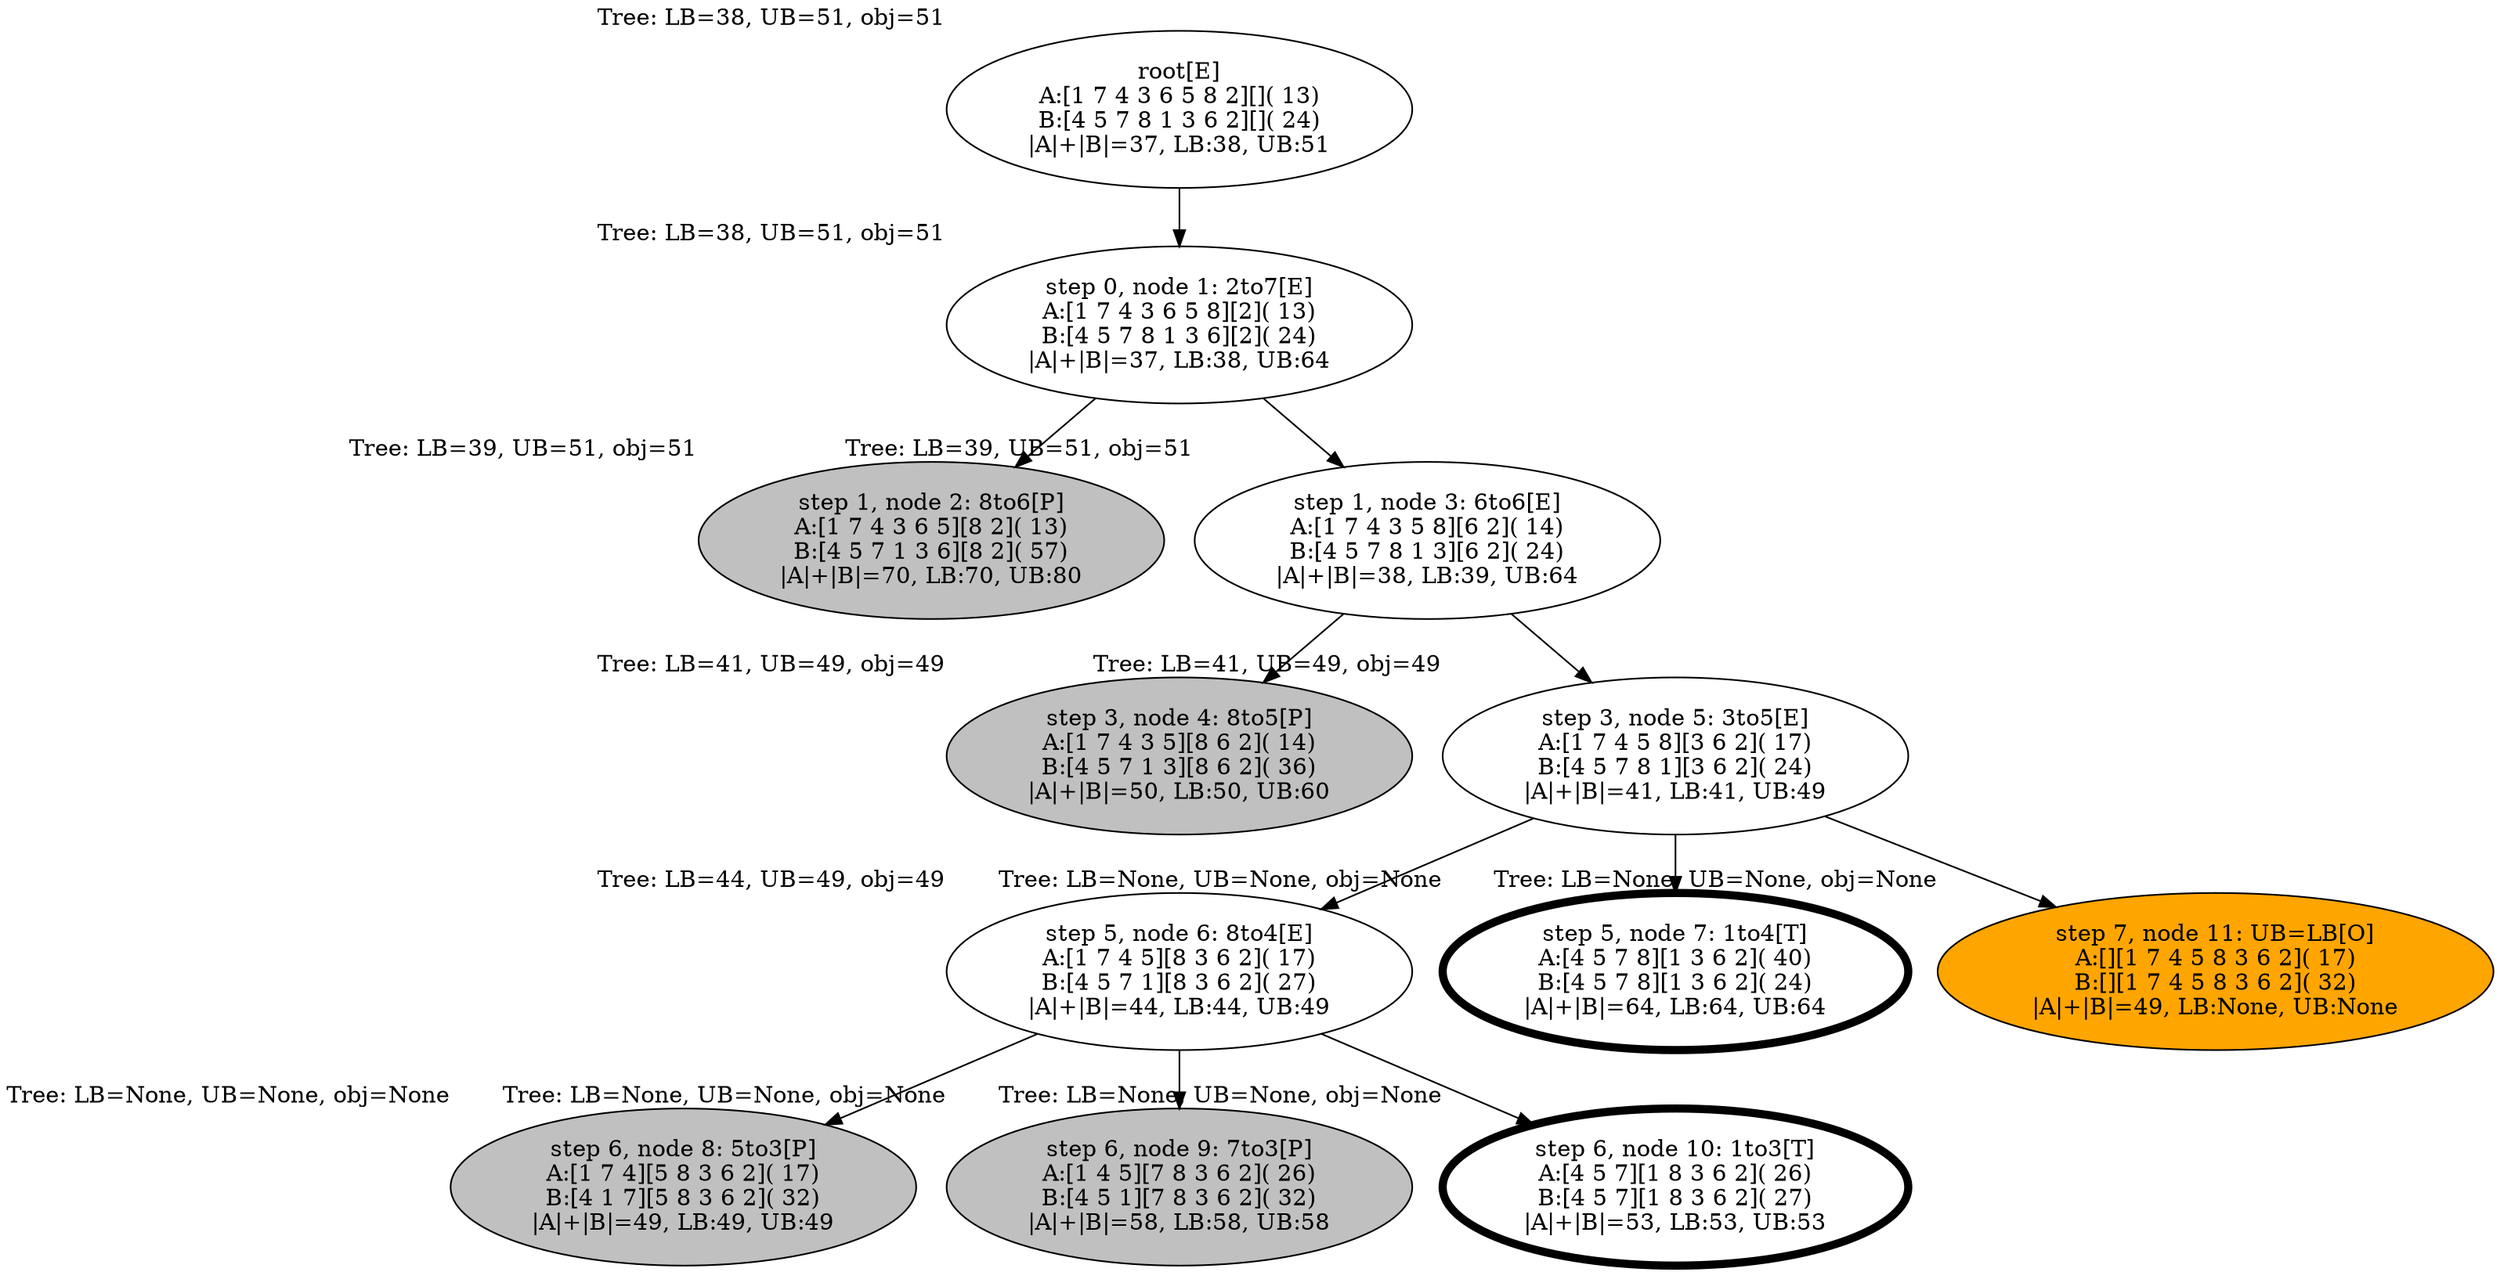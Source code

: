 digraph tree {
    "root[E]
A:[1 7 4 3 6 5 8 2][]( 13)
B:[4 5 7 8 1 3 6 2][]( 24)
|A|+|B|=37, LB:38, UB:51" [xlabel="Tree: LB=38, UB=51, obj=51",];
    "step 0, node 1: 2to7[E]
A:[1 7 4 3 6 5 8][2]( 13)
B:[4 5 7 8 1 3 6][2]( 24)
|A|+|B|=37, LB:38, UB:64" [xlabel="Tree: LB=38, UB=51, obj=51",];
    "step 1, node 2: 8to6[P]
A:[1 7 4 3 6 5][8 2]( 13)
B:[4 5 7 1 3 6][8 2]( 57)
|A|+|B|=70, LB:70, UB:80" [xlabel="Tree: LB=39, UB=51, obj=51",fillcolor=grey, style=filled];
    "step 1, node 3: 6to6[E]
A:[1 7 4 3 5 8][6 2]( 14)
B:[4 5 7 8 1 3][6 2]( 24)
|A|+|B|=38, LB:39, UB:64" [xlabel="Tree: LB=39, UB=51, obj=51",];
    "step 3, node 4: 8to5[P]
A:[1 7 4 3 5][8 6 2]( 14)
B:[4 5 7 1 3][8 6 2]( 36)
|A|+|B|=50, LB:50, UB:60" [xlabel="Tree: LB=41, UB=49, obj=49",fillcolor=grey, style=filled];
    "step 3, node 5: 3to5[E]
A:[1 7 4 5 8][3 6 2]( 17)
B:[4 5 7 8 1][3 6 2]( 24)
|A|+|B|=41, LB:41, UB:49" [xlabel="Tree: LB=41, UB=49, obj=49",];
    "step 5, node 6: 8to4[E]
A:[1 7 4 5][8 3 6 2]( 17)
B:[4 5 7 1][8 3 6 2]( 27)
|A|+|B|=44, LB:44, UB:49" [xlabel="Tree: LB=44, UB=49, obj=49",];
    "step 6, node 8: 5to3[P]
A:[1 7 4][5 8 3 6 2]( 17)
B:[4 1 7][5 8 3 6 2]( 32)
|A|+|B|=49, LB:49, UB:49" [xlabel="Tree: LB=None, UB=None, obj=None",fillcolor=grey, style=filled];
    "step 6, node 9: 7to3[P]
A:[1 4 5][7 8 3 6 2]( 26)
B:[4 5 1][7 8 3 6 2]( 32)
|A|+|B|=58, LB:58, UB:58" [xlabel="Tree: LB=None, UB=None, obj=None",fillcolor=grey, style=filled];
    "step 6, node 10: 1to3[T]
A:[4 5 7][1 8 3 6 2]( 26)
B:[4 5 7][1 8 3 6 2]( 27)
|A|+|B|=53, LB:53, UB:53" [xlabel="Tree: LB=None, UB=None, obj=None",penwidth=5];
    "step 5, node 7: 1to4[T]
A:[4 5 7 8][1 3 6 2]( 40)
B:[4 5 7 8][1 3 6 2]( 24)
|A|+|B|=64, LB:64, UB:64" [xlabel="Tree: LB=None, UB=None, obj=None",penwidth=5];
    "step 7, node 11: UB=LB[O]
A:[][1 7 4 5 8 3 6 2]( 17)
B:[][1 7 4 5 8 3 6 2]( 32)
|A|+|B|=49, LB:None, UB:None" [xlabel="Tree: LB=None, UB=None, obj=None",fillcolor=orange, style=filled];
    "root[E]
A:[1 7 4 3 6 5 8 2][]( 13)
B:[4 5 7 8 1 3 6 2][]( 24)
|A|+|B|=37, LB:38, UB:51" -> "step 0, node 1: 2to7[E]
A:[1 7 4 3 6 5 8][2]( 13)
B:[4 5 7 8 1 3 6][2]( 24)
|A|+|B|=37, LB:38, UB:64";
    "step 0, node 1: 2to7[E]
A:[1 7 4 3 6 5 8][2]( 13)
B:[4 5 7 8 1 3 6][2]( 24)
|A|+|B|=37, LB:38, UB:64" -> "step 1, node 2: 8to6[P]
A:[1 7 4 3 6 5][8 2]( 13)
B:[4 5 7 1 3 6][8 2]( 57)
|A|+|B|=70, LB:70, UB:80";
    "step 0, node 1: 2to7[E]
A:[1 7 4 3 6 5 8][2]( 13)
B:[4 5 7 8 1 3 6][2]( 24)
|A|+|B|=37, LB:38, UB:64" -> "step 1, node 3: 6to6[E]
A:[1 7 4 3 5 8][6 2]( 14)
B:[4 5 7 8 1 3][6 2]( 24)
|A|+|B|=38, LB:39, UB:64";
    "step 1, node 3: 6to6[E]
A:[1 7 4 3 5 8][6 2]( 14)
B:[4 5 7 8 1 3][6 2]( 24)
|A|+|B|=38, LB:39, UB:64" -> "step 3, node 4: 8to5[P]
A:[1 7 4 3 5][8 6 2]( 14)
B:[4 5 7 1 3][8 6 2]( 36)
|A|+|B|=50, LB:50, UB:60";
    "step 1, node 3: 6to6[E]
A:[1 7 4 3 5 8][6 2]( 14)
B:[4 5 7 8 1 3][6 2]( 24)
|A|+|B|=38, LB:39, UB:64" -> "step 3, node 5: 3to5[E]
A:[1 7 4 5 8][3 6 2]( 17)
B:[4 5 7 8 1][3 6 2]( 24)
|A|+|B|=41, LB:41, UB:49";
    "step 3, node 5: 3to5[E]
A:[1 7 4 5 8][3 6 2]( 17)
B:[4 5 7 8 1][3 6 2]( 24)
|A|+|B|=41, LB:41, UB:49" -> "step 5, node 6: 8to4[E]
A:[1 7 4 5][8 3 6 2]( 17)
B:[4 5 7 1][8 3 6 2]( 27)
|A|+|B|=44, LB:44, UB:49";
    "step 3, node 5: 3to5[E]
A:[1 7 4 5 8][3 6 2]( 17)
B:[4 5 7 8 1][3 6 2]( 24)
|A|+|B|=41, LB:41, UB:49" -> "step 5, node 7: 1to4[T]
A:[4 5 7 8][1 3 6 2]( 40)
B:[4 5 7 8][1 3 6 2]( 24)
|A|+|B|=64, LB:64, UB:64";
    "step 3, node 5: 3to5[E]
A:[1 7 4 5 8][3 6 2]( 17)
B:[4 5 7 8 1][3 6 2]( 24)
|A|+|B|=41, LB:41, UB:49" -> "step 7, node 11: UB=LB[O]
A:[][1 7 4 5 8 3 6 2]( 17)
B:[][1 7 4 5 8 3 6 2]( 32)
|A|+|B|=49, LB:None, UB:None";
    "step 5, node 6: 8to4[E]
A:[1 7 4 5][8 3 6 2]( 17)
B:[4 5 7 1][8 3 6 2]( 27)
|A|+|B|=44, LB:44, UB:49" -> "step 6, node 8: 5to3[P]
A:[1 7 4][5 8 3 6 2]( 17)
B:[4 1 7][5 8 3 6 2]( 32)
|A|+|B|=49, LB:49, UB:49";
    "step 5, node 6: 8to4[E]
A:[1 7 4 5][8 3 6 2]( 17)
B:[4 5 7 1][8 3 6 2]( 27)
|A|+|B|=44, LB:44, UB:49" -> "step 6, node 9: 7to3[P]
A:[1 4 5][7 8 3 6 2]( 26)
B:[4 5 1][7 8 3 6 2]( 32)
|A|+|B|=58, LB:58, UB:58";
    "step 5, node 6: 8to4[E]
A:[1 7 4 5][8 3 6 2]( 17)
B:[4 5 7 1][8 3 6 2]( 27)
|A|+|B|=44, LB:44, UB:49" -> "step 6, node 10: 1to3[T]
A:[4 5 7][1 8 3 6 2]( 26)
B:[4 5 7][1 8 3 6 2]( 27)
|A|+|B|=53, LB:53, UB:53";
}
